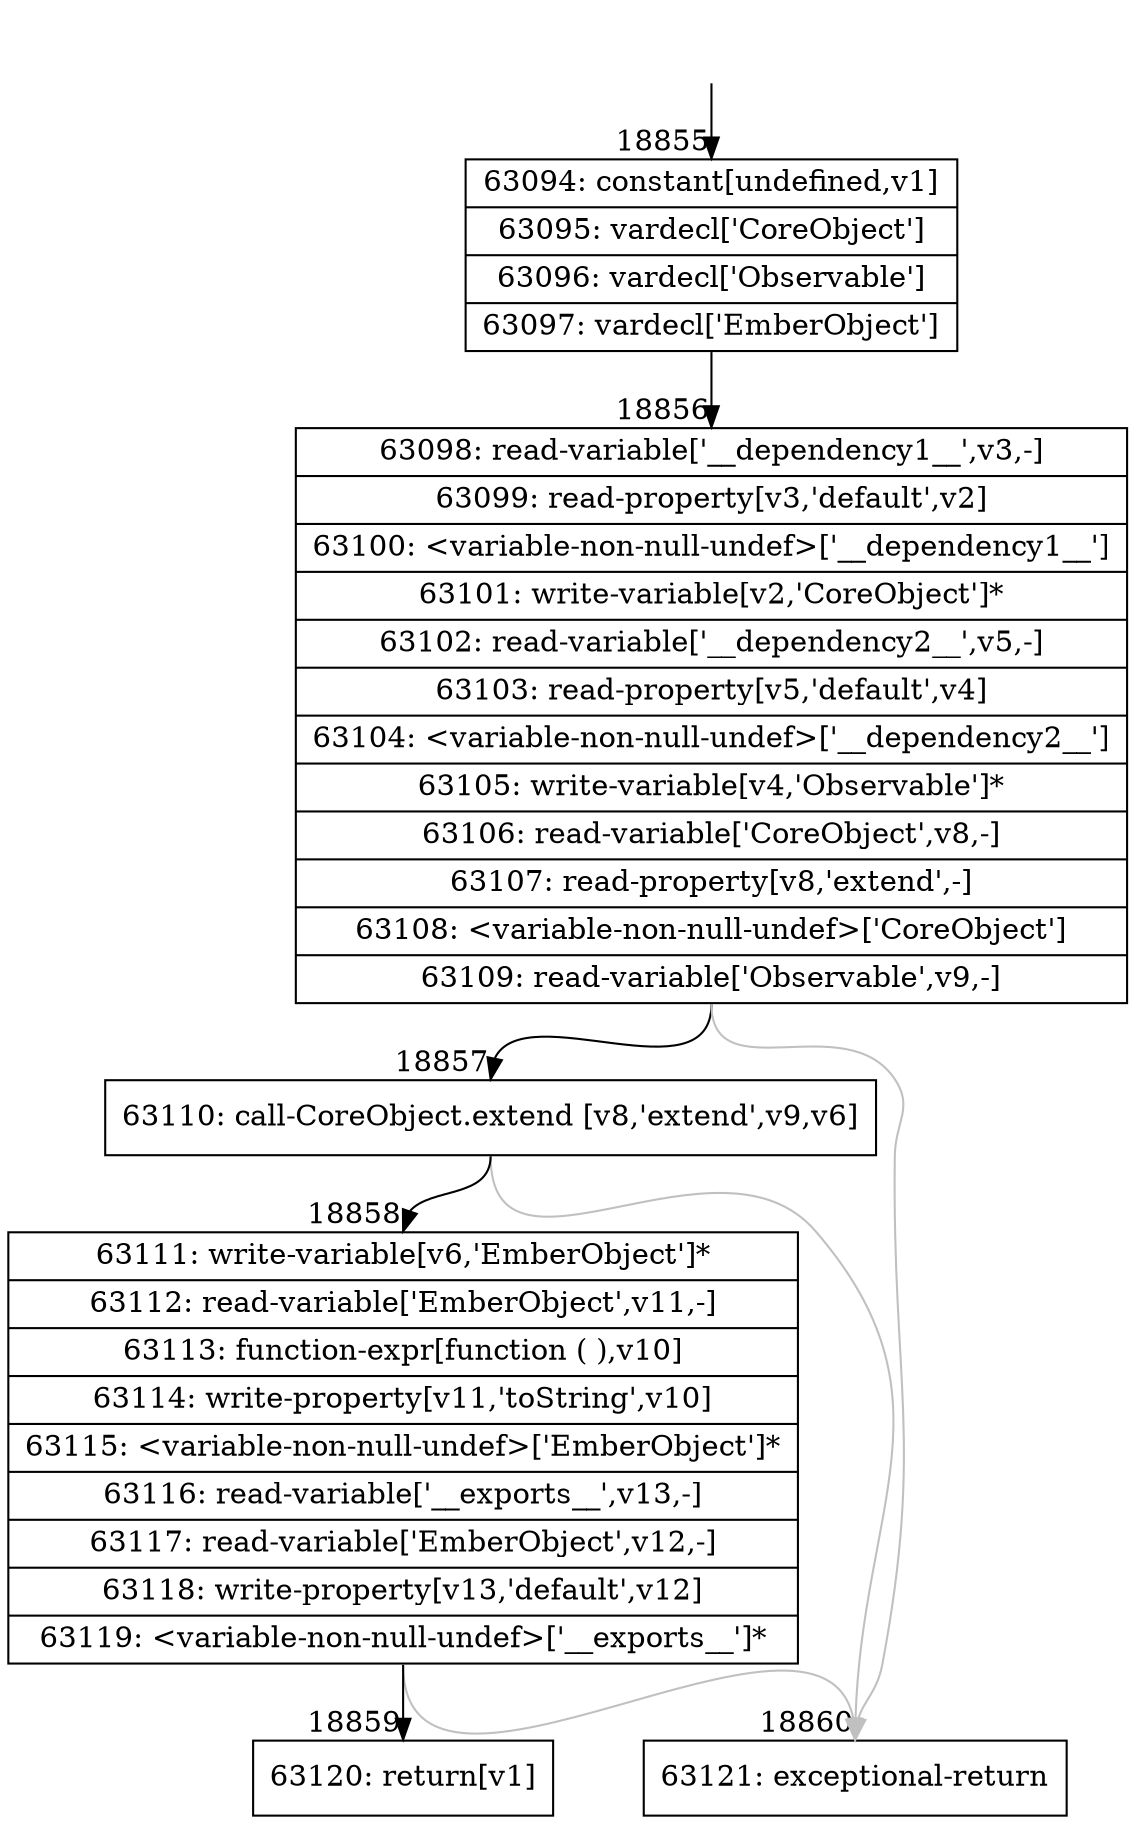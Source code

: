 digraph {
rankdir="TD"
BB_entry1624[shape=none,label=""];
BB_entry1624 -> BB18855 [tailport=s, headport=n, headlabel="    18855"]
BB18855 [shape=record label="{63094: constant[undefined,v1]|63095: vardecl['CoreObject']|63096: vardecl['Observable']|63097: vardecl['EmberObject']}" ] 
BB18855 -> BB18856 [tailport=s, headport=n, headlabel="      18856"]
BB18856 [shape=record label="{63098: read-variable['__dependency1__',v3,-]|63099: read-property[v3,'default',v2]|63100: \<variable-non-null-undef\>['__dependency1__']|63101: write-variable[v2,'CoreObject']*|63102: read-variable['__dependency2__',v5,-]|63103: read-property[v5,'default',v4]|63104: \<variable-non-null-undef\>['__dependency2__']|63105: write-variable[v4,'Observable']*|63106: read-variable['CoreObject',v8,-]|63107: read-property[v8,'extend',-]|63108: \<variable-non-null-undef\>['CoreObject']|63109: read-variable['Observable',v9,-]}" ] 
BB18856 -> BB18857 [tailport=s, headport=n, headlabel="      18857"]
BB18856 -> BB18860 [tailport=s, headport=n, color=gray, headlabel="      18860"]
BB18857 [shape=record label="{63110: call-CoreObject.extend [v8,'extend',v9,v6]}" ] 
BB18857 -> BB18858 [tailport=s, headport=n, headlabel="      18858"]
BB18857 -> BB18860 [tailport=s, headport=n, color=gray]
BB18858 [shape=record label="{63111: write-variable[v6,'EmberObject']*|63112: read-variable['EmberObject',v11,-]|63113: function-expr[function ( ),v10]|63114: write-property[v11,'toString',v10]|63115: \<variable-non-null-undef\>['EmberObject']*|63116: read-variable['__exports__',v13,-]|63117: read-variable['EmberObject',v12,-]|63118: write-property[v13,'default',v12]|63119: \<variable-non-null-undef\>['__exports__']*}" ] 
BB18858 -> BB18859 [tailport=s, headport=n, headlabel="      18859"]
BB18858 -> BB18860 [tailport=s, headport=n, color=gray]
BB18859 [shape=record label="{63120: return[v1]}" ] 
BB18860 [shape=record label="{63121: exceptional-return}" ] 
//#$~ 35217
}

